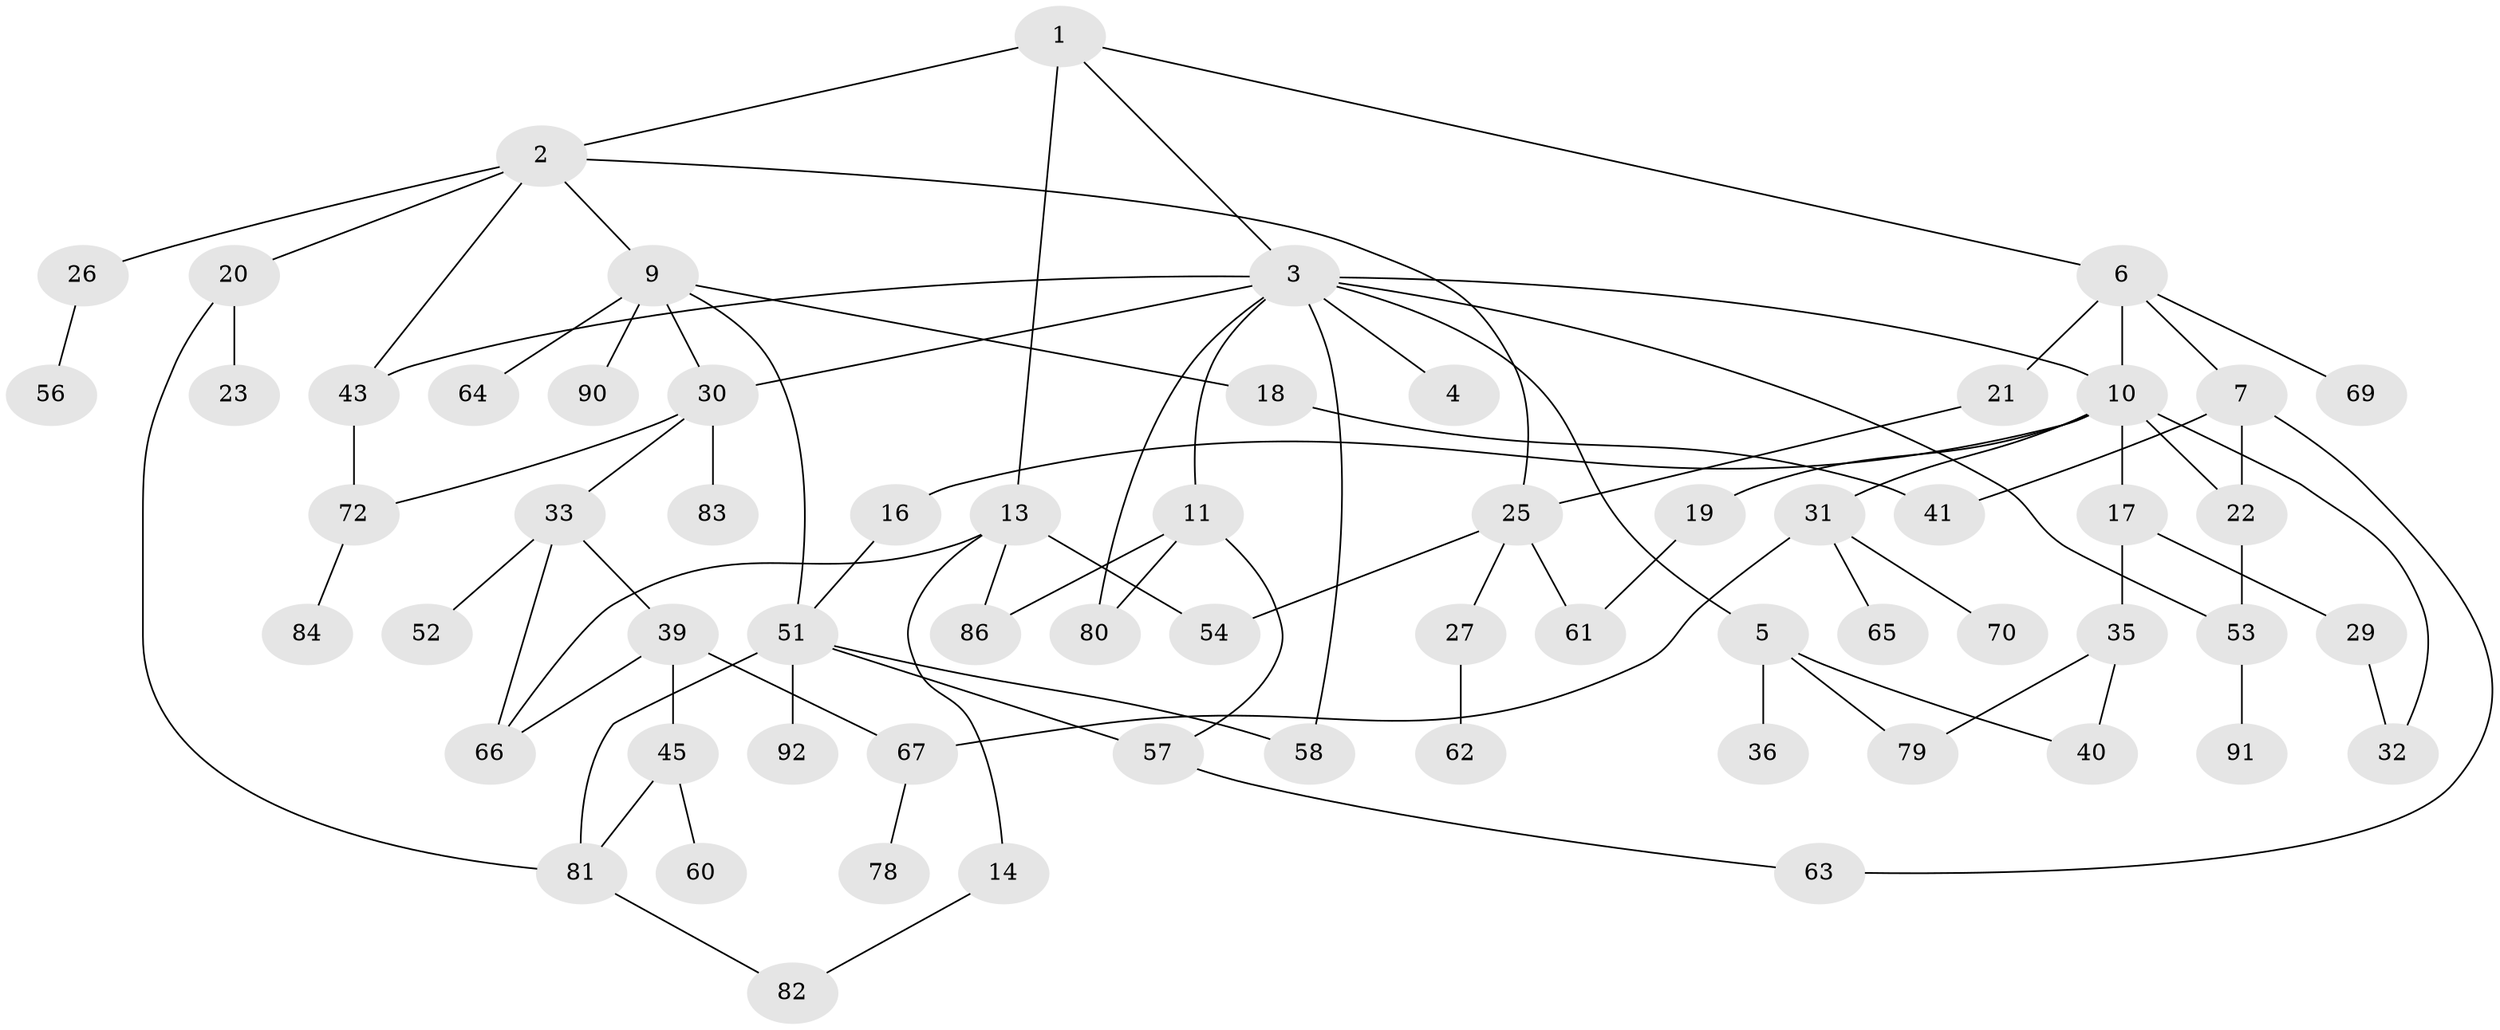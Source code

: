 // original degree distribution, {5: 0.07, 7: 0.01, 10: 0.01, 1: 0.26, 4: 0.12, 2: 0.35, 3: 0.18}
// Generated by graph-tools (version 1.1) at 2025/54/02/21/25 11:54:43]
// undirected, 64 vertices, 88 edges
graph export_dot {
graph [start="1"]
  node [color=gray90,style=filled];
  1 [super="+94"];
  2 [super="+15"];
  3 [super="+76"];
  4;
  5 [super="+89"];
  6;
  7 [super="+8"];
  9 [super="+28"];
  10 [super="+12"];
  11 [super="+42"];
  13 [super="+46"];
  14 [super="+96"];
  16;
  17 [super="+24"];
  18 [super="+74"];
  19 [super="+37"];
  20;
  21 [super="+68"];
  22 [super="+50"];
  23;
  25 [super="+77"];
  26 [super="+48"];
  27 [super="+47"];
  29 [super="+44"];
  30 [super="+87"];
  31 [super="+38"];
  32;
  33 [super="+34"];
  35 [super="+97"];
  36 [super="+88"];
  39 [super="+100"];
  40 [super="+49"];
  41;
  43 [super="+73"];
  45 [super="+59"];
  51 [super="+55"];
  52;
  53;
  54;
  56;
  57 [super="+93"];
  58;
  60;
  61;
  62 [super="+71"];
  63 [super="+75"];
  64;
  65;
  66 [super="+95"];
  67;
  69 [super="+99"];
  70;
  72;
  78;
  79;
  80;
  81 [super="+98"];
  82 [super="+85"];
  83;
  84;
  86;
  90;
  91;
  92;
  1 -- 2;
  1 -- 3;
  1 -- 6;
  1 -- 13;
  2 -- 9;
  2 -- 20;
  2 -- 25;
  2 -- 26;
  2 -- 43;
  3 -- 4;
  3 -- 5;
  3 -- 11;
  3 -- 30;
  3 -- 80;
  3 -- 58;
  3 -- 43;
  3 -- 53;
  3 -- 10;
  5 -- 36;
  5 -- 79;
  5 -- 40;
  6 -- 7;
  6 -- 10;
  6 -- 21;
  6 -- 69;
  7 -- 22;
  7 -- 41;
  7 -- 63;
  9 -- 18;
  9 -- 90;
  9 -- 64;
  9 -- 51;
  9 -- 30;
  10 -- 16;
  10 -- 32;
  10 -- 22;
  10 -- 17;
  10 -- 19;
  10 -- 31;
  11 -- 80;
  11 -- 57;
  11 -- 86;
  13 -- 14;
  13 -- 66;
  13 -- 86;
  13 -- 54;
  14 -- 82;
  16 -- 51;
  17 -- 29;
  17 -- 35;
  18 -- 41;
  19 -- 61;
  20 -- 23;
  20 -- 81;
  21 -- 25;
  22 -- 53;
  25 -- 27;
  25 -- 54;
  25 -- 61;
  26 -- 56;
  27 -- 62;
  29 -- 32;
  30 -- 33;
  30 -- 83;
  30 -- 72;
  31 -- 65;
  31 -- 70;
  31 -- 67;
  33 -- 52;
  33 -- 39;
  33 -- 66;
  35 -- 40;
  35 -- 79;
  39 -- 45;
  39 -- 66;
  39 -- 67;
  43 -- 72;
  45 -- 60;
  45 -- 81;
  51 -- 57 [weight=2];
  51 -- 81;
  51 -- 58;
  51 -- 92;
  53 -- 91;
  57 -- 63;
  67 -- 78;
  72 -- 84;
  81 -- 82;
}
